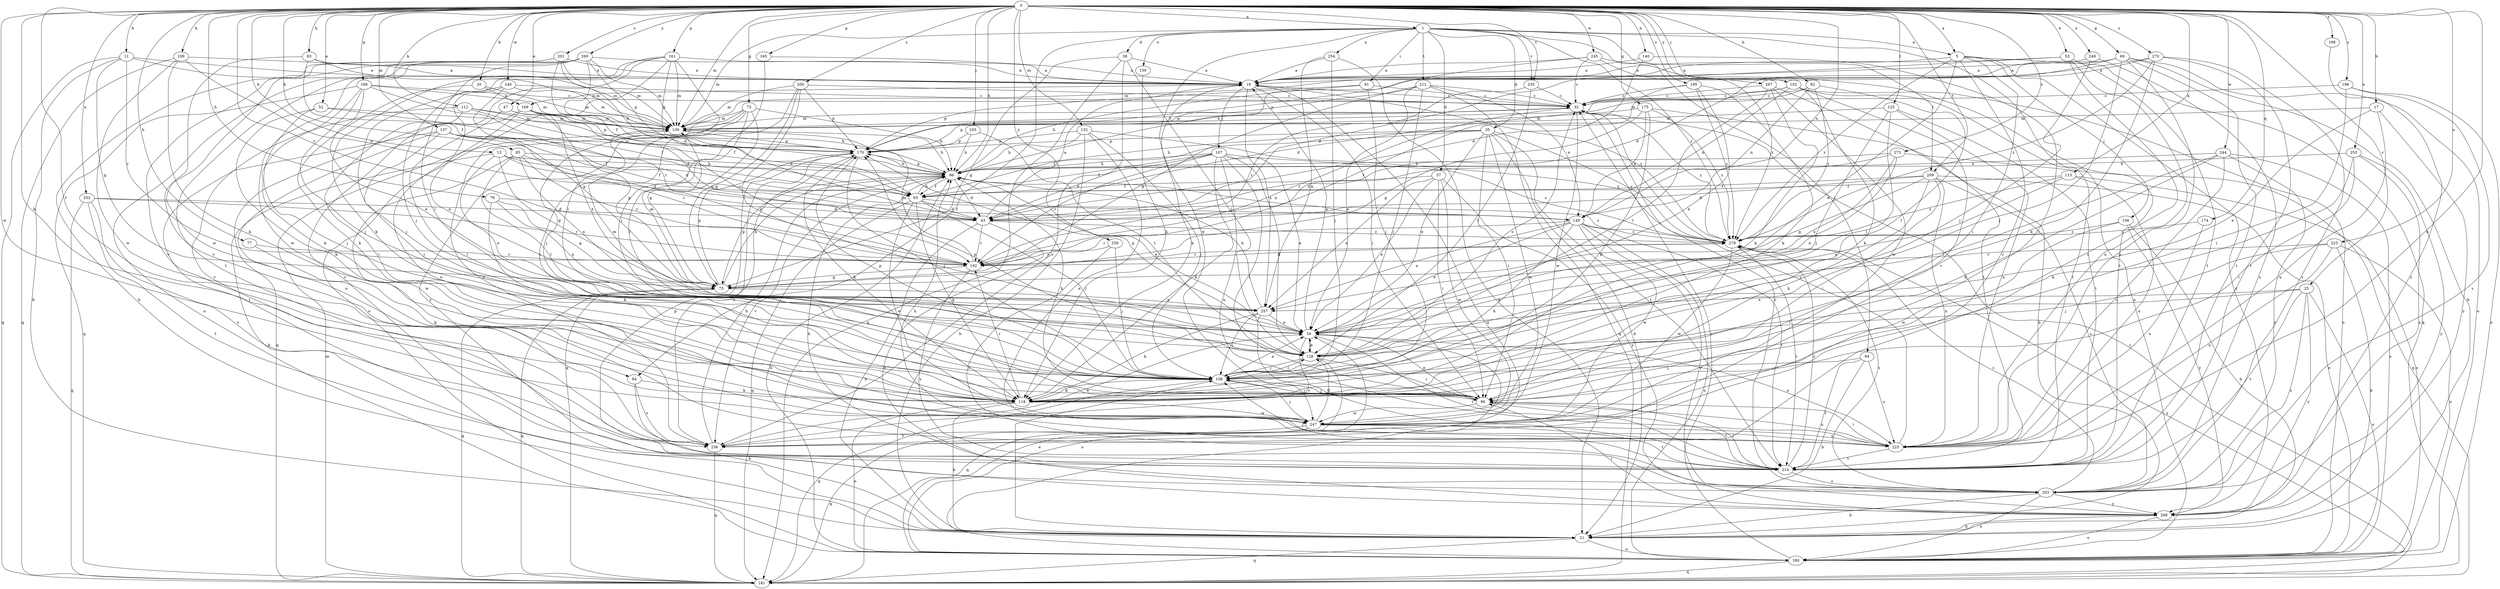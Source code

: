 strict digraph  {
0;
1;
5;
10;
11;
13;
17;
20;
21;
25;
32;
35;
37;
38;
43;
47;
52;
53;
54;
64;
65;
69;
73;
75;
77;
79;
82;
83;
85;
86;
91;
94;
96;
102;
103;
106;
107;
108;
109;
112;
113;
118;
125;
128;
132;
137;
139;
140;
149;
150;
160;
161;
165;
168;
169;
170;
174;
175;
181;
192;
195;
196;
198;
200;
201;
203;
209;
212;
214;
223;
225;
235;
236;
240;
244;
245;
247;
249;
252;
253;
254;
257;
259;
260;
267;
268;
270;
273;
279;
0 -> 1  [label=a];
0 -> 5  [label=a];
0 -> 11  [label=b];
0 -> 13  [label=b];
0 -> 17  [label=b];
0 -> 20  [label=b];
0 -> 25  [label=c];
0 -> 47  [label=e];
0 -> 52  [label=e];
0 -> 53  [label=e];
0 -> 64  [label=f];
0 -> 69  [label=g];
0 -> 73  [label=g];
0 -> 77  [label=h];
0 -> 79  [label=h];
0 -> 82  [label=h];
0 -> 83  [label=h];
0 -> 85  [label=h];
0 -> 86  [label=h];
0 -> 102  [label=j];
0 -> 103  [label=j];
0 -> 109  [label=k];
0 -> 112  [label=k];
0 -> 113  [label=k];
0 -> 118  [label=k];
0 -> 125  [label=l];
0 -> 132  [label=m];
0 -> 137  [label=m];
0 -> 139  [label=m];
0 -> 140  [label=n];
0 -> 149  [label=n];
0 -> 161  [label=p];
0 -> 165  [label=p];
0 -> 168  [label=p];
0 -> 174  [label=q];
0 -> 175  [label=q];
0 -> 192  [label=r];
0 -> 195  [label=s];
0 -> 196  [label=s];
0 -> 198  [label=s];
0 -> 200  [label=s];
0 -> 201  [label=s];
0 -> 209  [label=t];
0 -> 223  [label=u];
0 -> 225  [label=u];
0 -> 235  [label=v];
0 -> 240  [label=w];
0 -> 244  [label=w];
0 -> 245  [label=w];
0 -> 247  [label=w];
0 -> 249  [label=x];
0 -> 252  [label=x];
0 -> 253  [label=x];
0 -> 259  [label=y];
0 -> 260  [label=y];
0 -> 267  [label=y];
0 -> 270  [label=z];
0 -> 273  [label=z];
1 -> 5  [label=a];
1 -> 35  [label=d];
1 -> 37  [label=d];
1 -> 38  [label=d];
1 -> 64  [label=f];
1 -> 91  [label=i];
1 -> 94  [label=i];
1 -> 139  [label=m];
1 -> 150  [label=o];
1 -> 160  [label=o];
1 -> 209  [label=t];
1 -> 212  [label=t];
1 -> 235  [label=v];
1 -> 247  [label=w];
1 -> 254  [label=x];
1 -> 279  [label=z];
5 -> 10  [label=a];
5 -> 54  [label=e];
5 -> 96  [label=i];
5 -> 106  [label=j];
5 -> 181  [label=q];
5 -> 236  [label=v];
5 -> 268  [label=y];
5 -> 279  [label=z];
10 -> 32  [label=c];
10 -> 96  [label=i];
10 -> 107  [label=j];
10 -> 118  [label=k];
10 -> 169  [label=p];
10 -> 257  [label=x];
10 -> 279  [label=z];
11 -> 10  [label=a];
11 -> 21  [label=b];
11 -> 75  [label=g];
11 -> 139  [label=m];
11 -> 181  [label=q];
11 -> 192  [label=r];
13 -> 21  [label=b];
13 -> 54  [label=e];
13 -> 65  [label=f];
13 -> 75  [label=g];
13 -> 86  [label=h];
13 -> 149  [label=n];
17 -> 54  [label=e];
17 -> 139  [label=m];
17 -> 225  [label=u];
17 -> 268  [label=y];
20 -> 118  [label=k];
20 -> 139  [label=m];
20 -> 169  [label=p];
21 -> 108  [label=j];
21 -> 160  [label=o];
21 -> 181  [label=q];
25 -> 128  [label=l];
25 -> 160  [label=o];
25 -> 203  [label=s];
25 -> 214  [label=t];
25 -> 257  [label=x];
25 -> 268  [label=y];
32 -> 139  [label=m];
32 -> 170  [label=p];
32 -> 192  [label=r];
32 -> 247  [label=w];
32 -> 279  [label=z];
35 -> 21  [label=b];
35 -> 54  [label=e];
35 -> 65  [label=f];
35 -> 86  [label=h];
35 -> 96  [label=i];
35 -> 170  [label=p];
35 -> 214  [label=t];
35 -> 247  [label=w];
35 -> 279  [label=z];
37 -> 54  [label=e];
37 -> 65  [label=f];
37 -> 96  [label=i];
37 -> 247  [label=w];
37 -> 257  [label=x];
37 -> 268  [label=y];
38 -> 10  [label=a];
38 -> 75  [label=g];
38 -> 128  [label=l];
38 -> 181  [label=q];
38 -> 236  [label=v];
43 -> 10  [label=a];
43 -> 21  [label=b];
43 -> 192  [label=r];
43 -> 268  [label=y];
43 -> 279  [label=z];
47 -> 43  [label=d];
47 -> 96  [label=i];
47 -> 139  [label=m];
52 -> 65  [label=f];
52 -> 108  [label=j];
52 -> 118  [label=k];
52 -> 139  [label=m];
53 -> 10  [label=a];
53 -> 43  [label=d];
53 -> 214  [label=t];
53 -> 225  [label=u];
53 -> 236  [label=v];
54 -> 10  [label=a];
54 -> 128  [label=l];
54 -> 139  [label=m];
54 -> 160  [label=o];
54 -> 170  [label=p];
54 -> 214  [label=t];
54 -> 225  [label=u];
54 -> 236  [label=v];
64 -> 21  [label=b];
64 -> 118  [label=k];
64 -> 236  [label=v];
65 -> 43  [label=d];
65 -> 86  [label=h];
65 -> 108  [label=j];
65 -> 118  [label=k];
65 -> 181  [label=q];
65 -> 247  [label=w];
65 -> 279  [label=z];
69 -> 10  [label=a];
69 -> 21  [label=b];
69 -> 108  [label=j];
69 -> 139  [label=m];
69 -> 160  [label=o];
69 -> 170  [label=p];
69 -> 214  [label=t];
69 -> 225  [label=u];
73 -> 75  [label=g];
73 -> 86  [label=h];
73 -> 96  [label=i];
73 -> 108  [label=j];
73 -> 128  [label=l];
73 -> 139  [label=m];
73 -> 236  [label=v];
75 -> 86  [label=h];
75 -> 139  [label=m];
75 -> 170  [label=p];
75 -> 181  [label=q];
75 -> 257  [label=x];
77 -> 118  [label=k];
77 -> 192  [label=r];
79 -> 43  [label=d];
79 -> 75  [label=g];
79 -> 118  [label=k];
79 -> 257  [label=x];
82 -> 32  [label=c];
82 -> 128  [label=l];
82 -> 139  [label=m];
82 -> 149  [label=n];
82 -> 279  [label=z];
83 -> 10  [label=a];
83 -> 65  [label=f];
83 -> 139  [label=m];
83 -> 247  [label=w];
85 -> 43  [label=d];
85 -> 86  [label=h];
85 -> 128  [label=l];
85 -> 192  [label=r];
85 -> 247  [label=w];
85 -> 257  [label=x];
86 -> 43  [label=d];
86 -> 54  [label=e];
86 -> 65  [label=f];
86 -> 75  [label=g];
86 -> 149  [label=n];
86 -> 170  [label=p];
86 -> 236  [label=v];
91 -> 32  [label=c];
91 -> 86  [label=h];
91 -> 108  [label=j];
91 -> 170  [label=p];
94 -> 21  [label=b];
94 -> 108  [label=j];
94 -> 214  [label=t];
94 -> 225  [label=u];
96 -> 54  [label=e];
96 -> 86  [label=h];
96 -> 108  [label=j];
96 -> 214  [label=t];
96 -> 225  [label=u];
96 -> 247  [label=w];
102 -> 32  [label=c];
102 -> 43  [label=d];
102 -> 118  [label=k];
102 -> 149  [label=n];
102 -> 160  [label=o];
102 -> 214  [label=t];
102 -> 236  [label=v];
103 -> 86  [label=h];
103 -> 128  [label=l];
103 -> 170  [label=p];
106 -> 21  [label=b];
106 -> 247  [label=w];
106 -> 268  [label=y];
106 -> 279  [label=z];
107 -> 43  [label=d];
107 -> 54  [label=e];
107 -> 65  [label=f];
107 -> 86  [label=h];
107 -> 96  [label=i];
107 -> 118  [label=k];
107 -> 128  [label=l];
107 -> 192  [label=r];
107 -> 225  [label=u];
107 -> 279  [label=z];
108 -> 54  [label=e];
108 -> 96  [label=i];
108 -> 118  [label=k];
108 -> 128  [label=l];
108 -> 170  [label=p];
108 -> 181  [label=q];
109 -> 10  [label=a];
109 -> 118  [label=k];
109 -> 149  [label=n];
109 -> 181  [label=q];
109 -> 247  [label=w];
112 -> 65  [label=f];
112 -> 96  [label=i];
112 -> 139  [label=m];
112 -> 170  [label=p];
112 -> 236  [label=v];
113 -> 54  [label=e];
113 -> 65  [label=f];
113 -> 160  [label=o];
113 -> 225  [label=u];
113 -> 279  [label=z];
118 -> 21  [label=b];
118 -> 160  [label=o];
118 -> 192  [label=r];
118 -> 247  [label=w];
125 -> 108  [label=j];
125 -> 128  [label=l];
125 -> 139  [label=m];
125 -> 214  [label=t];
125 -> 225  [label=u];
128 -> 32  [label=c];
128 -> 54  [label=e];
128 -> 96  [label=i];
128 -> 108  [label=j];
128 -> 170  [label=p];
128 -> 181  [label=q];
132 -> 21  [label=b];
132 -> 86  [label=h];
132 -> 108  [label=j];
132 -> 170  [label=p];
132 -> 225  [label=u];
132 -> 279  [label=z];
137 -> 43  [label=d];
137 -> 65  [label=f];
137 -> 108  [label=j];
137 -> 170  [label=p];
137 -> 192  [label=r];
137 -> 214  [label=t];
137 -> 225  [label=u];
139 -> 32  [label=c];
139 -> 86  [label=h];
139 -> 170  [label=p];
140 -> 10  [label=a];
140 -> 43  [label=d];
140 -> 96  [label=i];
149 -> 54  [label=e];
149 -> 118  [label=k];
149 -> 160  [label=o];
149 -> 192  [label=r];
149 -> 214  [label=t];
149 -> 247  [label=w];
149 -> 257  [label=x];
149 -> 268  [label=y];
149 -> 279  [label=z];
150 -> 118  [label=k];
160 -> 10  [label=a];
160 -> 32  [label=c];
160 -> 54  [label=e];
160 -> 86  [label=h];
160 -> 181  [label=q];
161 -> 10  [label=a];
161 -> 108  [label=j];
161 -> 118  [label=k];
161 -> 128  [label=l];
161 -> 139  [label=m];
161 -> 160  [label=o];
161 -> 170  [label=p];
161 -> 203  [label=s];
165 -> 10  [label=a];
165 -> 108  [label=j];
168 -> 32  [label=c];
168 -> 54  [label=e];
168 -> 108  [label=j];
168 -> 118  [label=k];
168 -> 139  [label=m];
168 -> 181  [label=q];
168 -> 192  [label=r];
169 -> 75  [label=g];
169 -> 86  [label=h];
169 -> 139  [label=m];
169 -> 181  [label=q];
169 -> 192  [label=r];
169 -> 225  [label=u];
169 -> 257  [label=x];
170 -> 86  [label=h];
170 -> 108  [label=j];
170 -> 118  [label=k];
170 -> 181  [label=q];
170 -> 236  [label=v];
174 -> 225  [label=u];
174 -> 279  [label=z];
175 -> 21  [label=b];
175 -> 75  [label=g];
175 -> 118  [label=k];
175 -> 139  [label=m];
175 -> 149  [label=n];
175 -> 279  [label=z];
181 -> 32  [label=c];
181 -> 75  [label=g];
181 -> 139  [label=m];
181 -> 279  [label=z];
192 -> 75  [label=g];
192 -> 139  [label=m];
192 -> 203  [label=s];
192 -> 279  [label=z];
195 -> 32  [label=c];
195 -> 54  [label=e];
195 -> 118  [label=k];
195 -> 192  [label=r];
195 -> 279  [label=z];
196 -> 32  [label=c];
196 -> 96  [label=i];
196 -> 160  [label=o];
196 -> 203  [label=s];
198 -> 268  [label=y];
200 -> 32  [label=c];
200 -> 54  [label=e];
200 -> 75  [label=g];
200 -> 139  [label=m];
200 -> 170  [label=p];
200 -> 268  [label=y];
201 -> 10  [label=a];
201 -> 21  [label=b];
201 -> 65  [label=f];
201 -> 86  [label=h];
201 -> 139  [label=m];
201 -> 236  [label=v];
203 -> 21  [label=b];
203 -> 32  [label=c];
203 -> 86  [label=h];
203 -> 160  [label=o];
203 -> 268  [label=y];
203 -> 279  [label=z];
209 -> 43  [label=d];
209 -> 65  [label=f];
209 -> 75  [label=g];
209 -> 96  [label=i];
209 -> 118  [label=k];
209 -> 160  [label=o];
209 -> 203  [label=s];
209 -> 225  [label=u];
212 -> 32  [label=c];
212 -> 54  [label=e];
212 -> 75  [label=g];
212 -> 108  [label=j];
212 -> 149  [label=n];
212 -> 170  [label=p];
212 -> 181  [label=q];
214 -> 96  [label=i];
214 -> 108  [label=j];
214 -> 170  [label=p];
214 -> 203  [label=s];
214 -> 279  [label=z];
223 -> 21  [label=b];
223 -> 108  [label=j];
223 -> 160  [label=o];
223 -> 192  [label=r];
223 -> 225  [label=u];
225 -> 32  [label=c];
225 -> 86  [label=h];
225 -> 96  [label=i];
225 -> 214  [label=t];
235 -> 32  [label=c];
235 -> 128  [label=l];
235 -> 192  [label=r];
236 -> 54  [label=e];
236 -> 86  [label=h];
236 -> 181  [label=q];
240 -> 32  [label=c];
240 -> 54  [label=e];
240 -> 75  [label=g];
240 -> 108  [label=j];
240 -> 139  [label=m];
244 -> 86  [label=h];
244 -> 118  [label=k];
244 -> 128  [label=l];
244 -> 160  [label=o];
244 -> 203  [label=s];
244 -> 225  [label=u];
245 -> 10  [label=a];
245 -> 32  [label=c];
245 -> 86  [label=h];
245 -> 214  [label=t];
245 -> 279  [label=z];
247 -> 108  [label=j];
247 -> 128  [label=l];
247 -> 181  [label=q];
247 -> 214  [label=t];
247 -> 225  [label=u];
247 -> 236  [label=v];
249 -> 10  [label=a];
249 -> 108  [label=j];
249 -> 203  [label=s];
252 -> 43  [label=d];
252 -> 181  [label=q];
252 -> 192  [label=r];
252 -> 214  [label=t];
252 -> 236  [label=v];
253 -> 86  [label=h];
253 -> 96  [label=i];
253 -> 118  [label=k];
253 -> 203  [label=s];
253 -> 268  [label=y];
254 -> 10  [label=a];
254 -> 21  [label=b];
254 -> 108  [label=j];
254 -> 257  [label=x];
257 -> 54  [label=e];
257 -> 86  [label=h];
257 -> 108  [label=j];
257 -> 118  [label=k];
257 -> 214  [label=t];
259 -> 108  [label=j];
259 -> 192  [label=r];
259 -> 203  [label=s];
260 -> 10  [label=a];
260 -> 43  [label=d];
260 -> 128  [label=l];
260 -> 139  [label=m];
260 -> 160  [label=o];
260 -> 170  [label=p];
260 -> 214  [label=t];
260 -> 236  [label=v];
260 -> 247  [label=w];
267 -> 32  [label=c];
267 -> 118  [label=k];
267 -> 128  [label=l];
267 -> 214  [label=t];
267 -> 247  [label=w];
268 -> 21  [label=b];
268 -> 96  [label=i];
268 -> 160  [label=o];
270 -> 10  [label=a];
270 -> 43  [label=d];
270 -> 118  [label=k];
270 -> 203  [label=s];
270 -> 214  [label=t];
270 -> 279  [label=z];
273 -> 43  [label=d];
273 -> 54  [label=e];
273 -> 86  [label=h];
273 -> 181  [label=q];
273 -> 257  [label=x];
279 -> 192  [label=r];
279 -> 203  [label=s];
279 -> 214  [label=t];
279 -> 247  [label=w];
}
